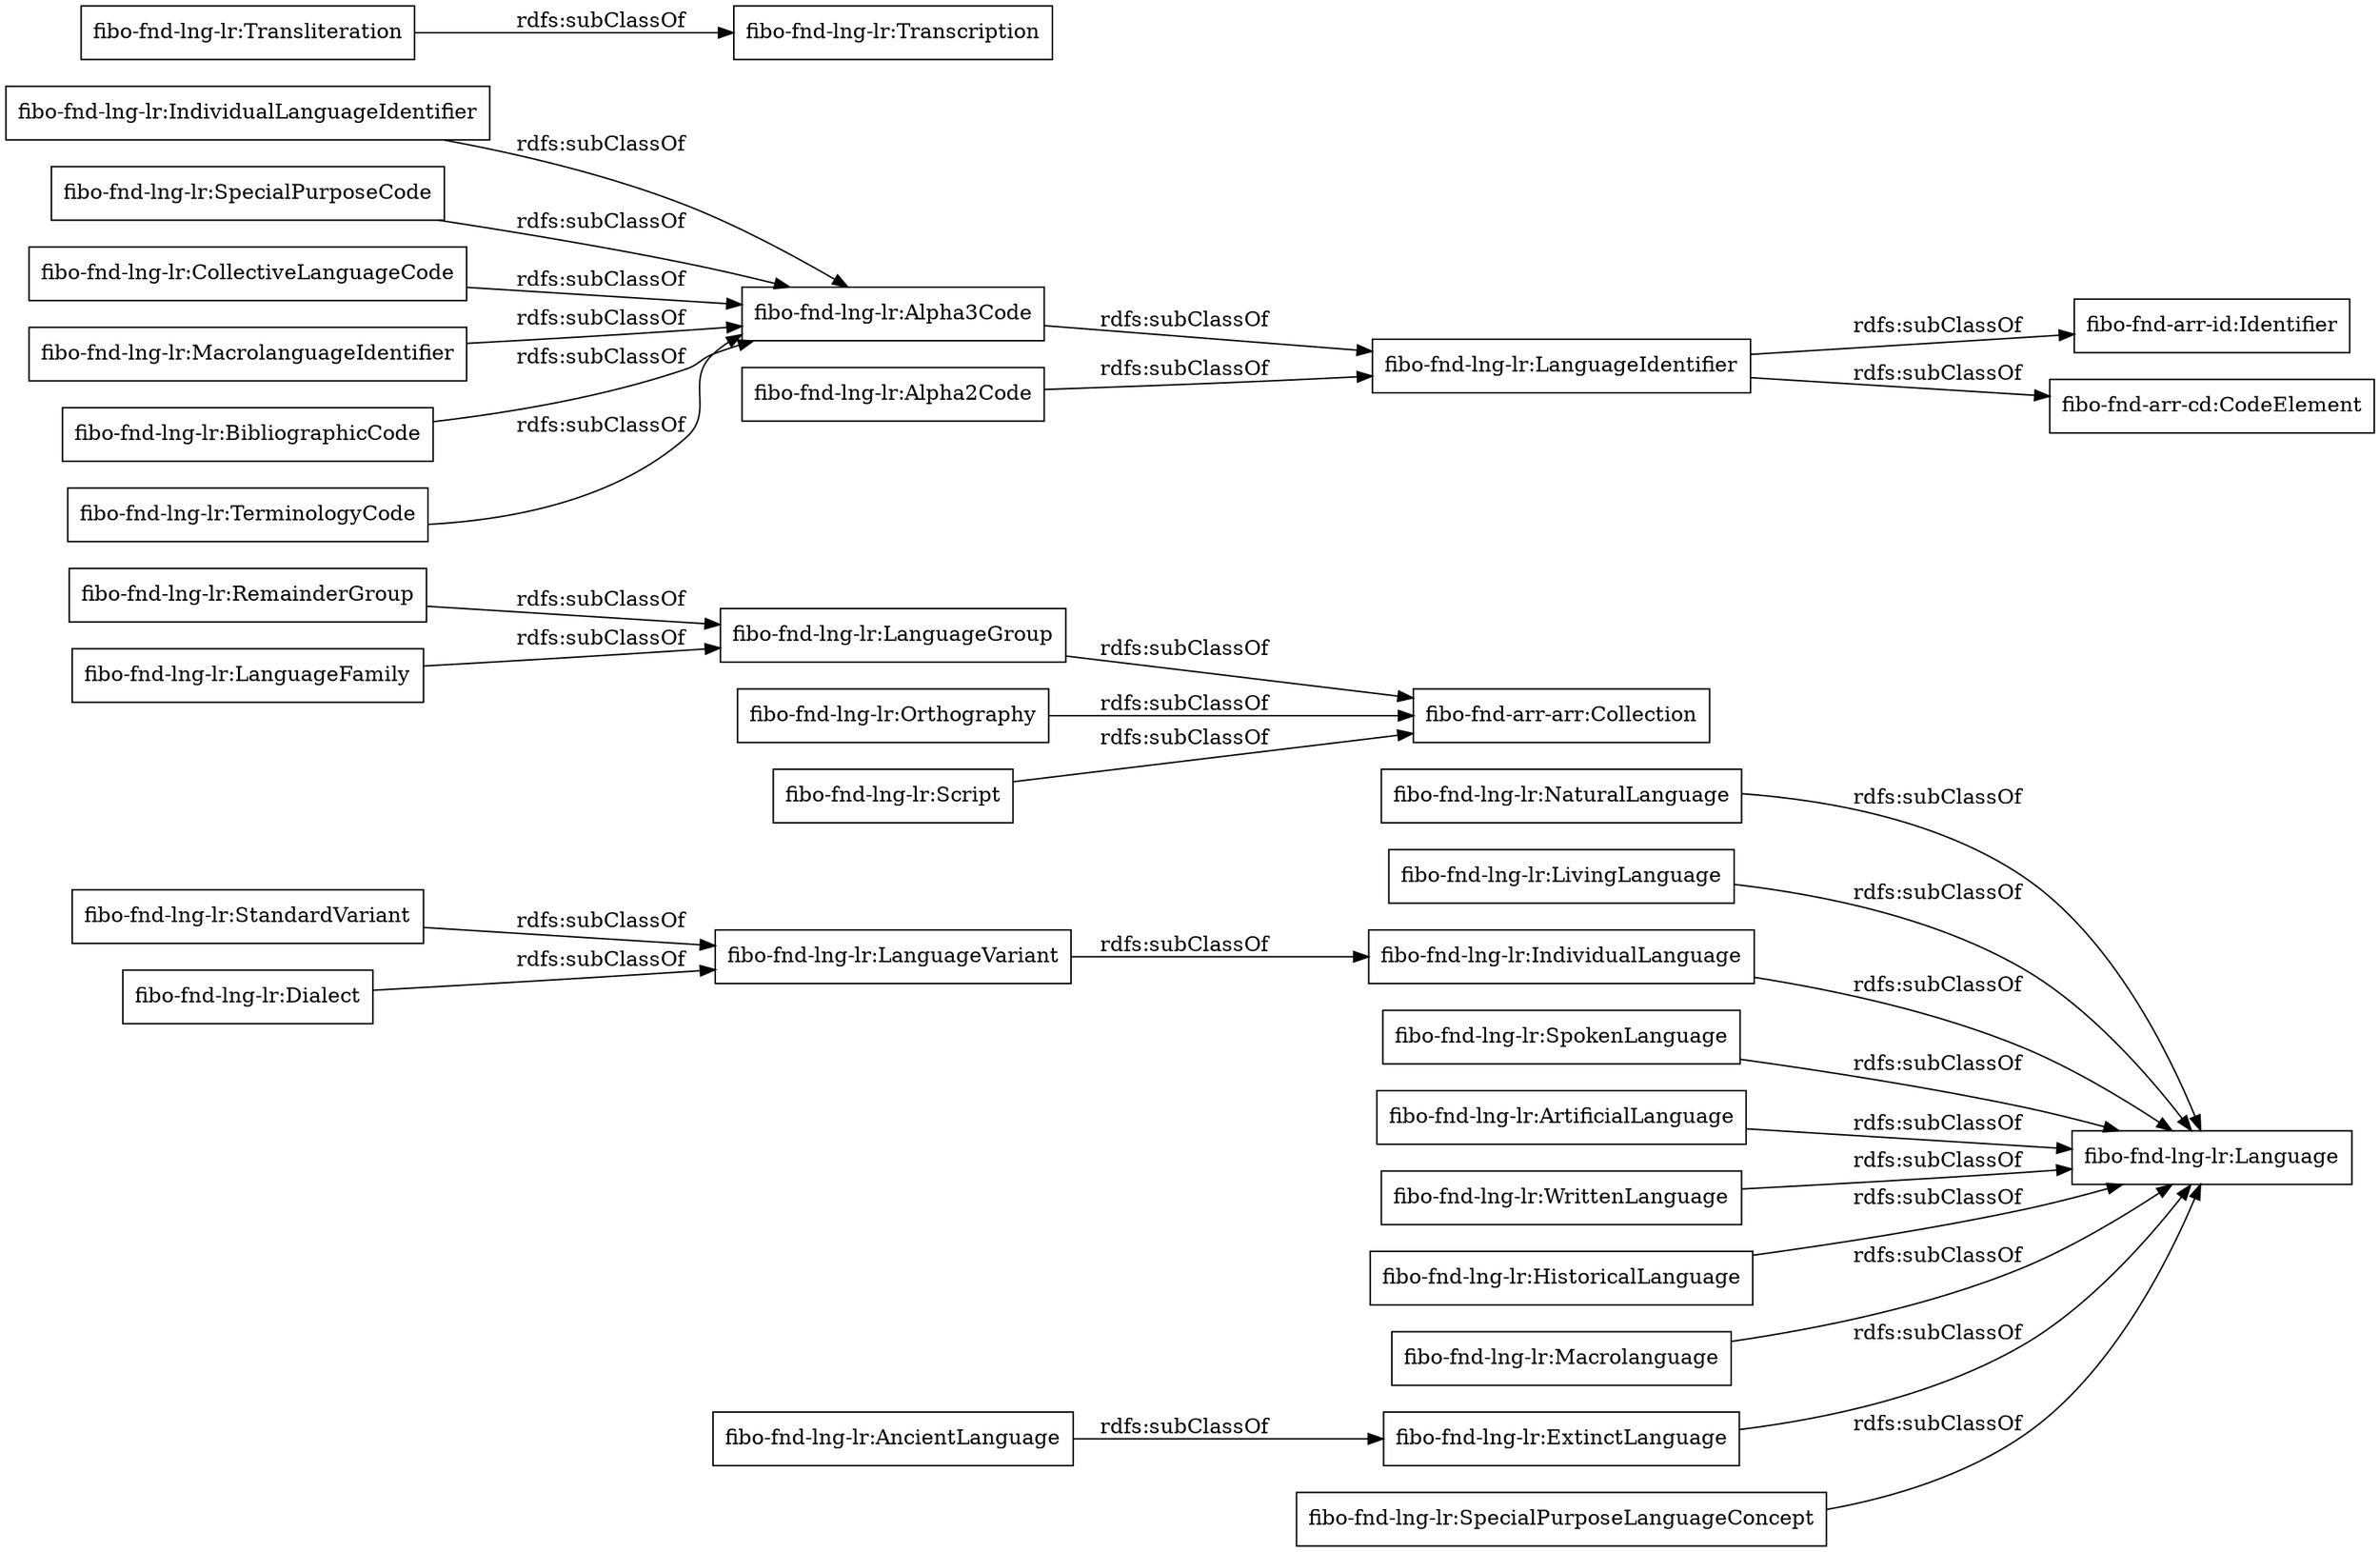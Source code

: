 digraph ar2dtool_diagram { 
rankdir=LR;
size="1000"
node [shape = rectangle, color="black"]; "fibo-fnd-lng-lr:NaturalLanguage" "fibo-fnd-lng-lr:StandardVariant" "fibo-fnd-lng-lr:RemainderGroup" "fibo-fnd-lng-lr:LanguageGroup" "fibo-fnd-lng-lr:LanguageVariant" "fibo-fnd-lng-lr:IndividualLanguageIdentifier" "fibo-fnd-lng-lr:LivingLanguage" "fibo-fnd-lng-lr:IndividualLanguage" "fibo-fnd-lng-lr:SpokenLanguage" "fibo-fnd-lng-lr:Dialect" "fibo-fnd-lng-lr:SpecialPurposeCode" "fibo-fnd-lng-lr:CollectiveLanguageCode" "fibo-fnd-lng-lr:ArtificialLanguage" "fibo-fnd-lng-lr:WrittenLanguage" "fibo-fnd-lng-lr:Alpha2Code" "fibo-fnd-lng-lr:Alpha3Code" "fibo-fnd-lng-lr:HistoricalLanguage" "fibo-fnd-lng-lr:Orthography" "fibo-fnd-lng-lr:MacrolanguageIdentifier" "fibo-fnd-lng-lr:Macrolanguage" "fibo-fnd-lng-lr:Script" "fibo-fnd-lng-lr:LanguageIdentifier" "fibo-fnd-lng-lr:Language" "fibo-fnd-lng-lr:BibliographicCode" "fibo-fnd-lng-lr:Transcription" "fibo-fnd-lng-lr:LanguageFamily" "fibo-fnd-lng-lr:TerminologyCode" "fibo-fnd-lng-lr:ExtinctLanguage" "fibo-fnd-lng-lr:AncientLanguage" "fibo-fnd-lng-lr:Transliteration" "fibo-fnd-lng-lr:SpecialPurposeLanguageConcept" ; /*classes style*/
	"fibo-fnd-lng-lr:Orthography" -> "fibo-fnd-arr-arr:Collection" [ label = "rdfs:subClassOf" ];
	"fibo-fnd-lng-lr:Macrolanguage" -> "fibo-fnd-lng-lr:Language" [ label = "rdfs:subClassOf" ];
	"fibo-fnd-lng-lr:LanguageFamily" -> "fibo-fnd-lng-lr:LanguageGroup" [ label = "rdfs:subClassOf" ];
	"fibo-fnd-lng-lr:Alpha3Code" -> "fibo-fnd-lng-lr:LanguageIdentifier" [ label = "rdfs:subClassOf" ];
	"fibo-fnd-lng-lr:HistoricalLanguage" -> "fibo-fnd-lng-lr:Language" [ label = "rdfs:subClassOf" ];
	"fibo-fnd-lng-lr:SpecialPurposeCode" -> "fibo-fnd-lng-lr:Alpha3Code" [ label = "rdfs:subClassOf" ];
	"fibo-fnd-lng-lr:WrittenLanguage" -> "fibo-fnd-lng-lr:Language" [ label = "rdfs:subClassOf" ];
	"fibo-fnd-lng-lr:IndividualLanguage" -> "fibo-fnd-lng-lr:Language" [ label = "rdfs:subClassOf" ];
	"fibo-fnd-lng-lr:LanguageGroup" -> "fibo-fnd-arr-arr:Collection" [ label = "rdfs:subClassOf" ];
	"fibo-fnd-lng-lr:SpecialPurposeLanguageConcept" -> "fibo-fnd-lng-lr:Language" [ label = "rdfs:subClassOf" ];
	"fibo-fnd-lng-lr:TerminologyCode" -> "fibo-fnd-lng-lr:Alpha3Code" [ label = "rdfs:subClassOf" ];
	"fibo-fnd-lng-lr:Transliteration" -> "fibo-fnd-lng-lr:Transcription" [ label = "rdfs:subClassOf" ];
	"fibo-fnd-lng-lr:IndividualLanguageIdentifier" -> "fibo-fnd-lng-lr:Alpha3Code" [ label = "rdfs:subClassOf" ];
	"fibo-fnd-lng-lr:AncientLanguage" -> "fibo-fnd-lng-lr:ExtinctLanguage" [ label = "rdfs:subClassOf" ];
	"fibo-fnd-lng-lr:Alpha2Code" -> "fibo-fnd-lng-lr:LanguageIdentifier" [ label = "rdfs:subClassOf" ];
	"fibo-fnd-lng-lr:CollectiveLanguageCode" -> "fibo-fnd-lng-lr:Alpha3Code" [ label = "rdfs:subClassOf" ];
	"fibo-fnd-lng-lr:LivingLanguage" -> "fibo-fnd-lng-lr:Language" [ label = "rdfs:subClassOf" ];
	"fibo-fnd-lng-lr:LanguageVariant" -> "fibo-fnd-lng-lr:IndividualLanguage" [ label = "rdfs:subClassOf" ];
	"fibo-fnd-lng-lr:ArtificialLanguage" -> "fibo-fnd-lng-lr:Language" [ label = "rdfs:subClassOf" ];
	"fibo-fnd-lng-lr:ExtinctLanguage" -> "fibo-fnd-lng-lr:Language" [ label = "rdfs:subClassOf" ];
	"fibo-fnd-lng-lr:BibliographicCode" -> "fibo-fnd-lng-lr:Alpha3Code" [ label = "rdfs:subClassOf" ];
	"fibo-fnd-lng-lr:NaturalLanguage" -> "fibo-fnd-lng-lr:Language" [ label = "rdfs:subClassOf" ];
	"fibo-fnd-lng-lr:Script" -> "fibo-fnd-arr-arr:Collection" [ label = "rdfs:subClassOf" ];
	"fibo-fnd-lng-lr:SpokenLanguage" -> "fibo-fnd-lng-lr:Language" [ label = "rdfs:subClassOf" ];
	"fibo-fnd-lng-lr:Dialect" -> "fibo-fnd-lng-lr:LanguageVariant" [ label = "rdfs:subClassOf" ];
	"fibo-fnd-lng-lr:StandardVariant" -> "fibo-fnd-lng-lr:LanguageVariant" [ label = "rdfs:subClassOf" ];
	"fibo-fnd-lng-lr:LanguageIdentifier" -> "fibo-fnd-arr-id:Identifier" [ label = "rdfs:subClassOf" ];
	"fibo-fnd-lng-lr:LanguageIdentifier" -> "fibo-fnd-arr-cd:CodeElement" [ label = "rdfs:subClassOf" ];
	"fibo-fnd-lng-lr:MacrolanguageIdentifier" -> "fibo-fnd-lng-lr:Alpha3Code" [ label = "rdfs:subClassOf" ];
	"fibo-fnd-lng-lr:RemainderGroup" -> "fibo-fnd-lng-lr:LanguageGroup" [ label = "rdfs:subClassOf" ];

}
